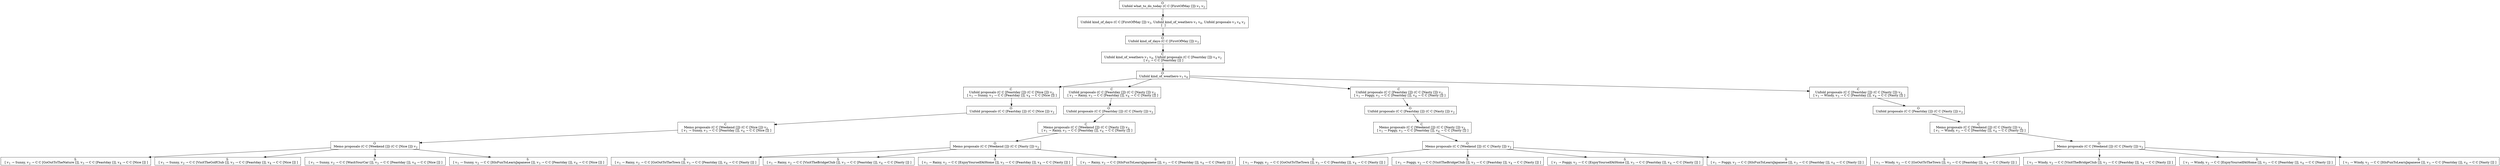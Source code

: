 digraph {
    graph [rankdir=TB
          ,bgcolor=transparent];
    node [shape=box
         ,fillcolor=white
         ,style=filled];
    0 [label=<O <BR/> Unfold what_to_do_today (C C [FirstOfMay []]) v<SUB>1</SUB> v<SUB>2</SUB>>];
    1 [label=<C <BR/> Unfold kind_of_dayo (C C [FirstOfMay []]) v<SUB>3</SUB>, Unfold kind_of_weathero v<SUB>1</SUB> v<SUB>4</SUB>, Unfold proposalo v<SUB>3</SUB> v<SUB>4</SUB> v<SUB>2</SUB> <BR/>  [  ] >];
    2 [label=<O <BR/> Unfold kind_of_dayo (C C [FirstOfMay []]) v<SUB>3</SUB>>];
    3 [label=<C <BR/> Unfold kind_of_weathero v<SUB>1</SUB> v<SUB>4</SUB>, Unfold proposalo (C C [Feastday []]) v<SUB>4</SUB> v<SUB>2</SUB> <BR/>  [ v<SUB>3</SUB> &rarr; C C [Feastday []] ] >];
    4 [label=<O <BR/> Unfold kind_of_weathero v<SUB>1</SUB> v<SUB>4</SUB>>];
    5 [label=<C <BR/> Unfold proposalo (C C [Feastday []]) (C C [Nice []]) v<SUB>2</SUB> <BR/>  [ v<SUB>1</SUB> &rarr; Sunny, v<SUB>3</SUB> &rarr; C C [Feastday []], v<SUB>4</SUB> &rarr; C C [Nice []] ] >];
    6 [label=<C <BR/> Unfold proposalo (C C [Feastday []]) (C C [Nasty []]) v<SUB>2</SUB> <BR/>  [ v<SUB>1</SUB> &rarr; Rainy, v<SUB>3</SUB> &rarr; C C [Feastday []], v<SUB>4</SUB> &rarr; C C [Nasty []] ] >];
    7 [label=<C <BR/> Unfold proposalo (C C [Feastday []]) (C C [Nasty []]) v<SUB>2</SUB> <BR/>  [ v<SUB>1</SUB> &rarr; Foggy, v<SUB>3</SUB> &rarr; C C [Feastday []], v<SUB>4</SUB> &rarr; C C [Nasty []] ] >];
    8 [label=<C <BR/> Unfold proposalo (C C [Feastday []]) (C C [Nasty []]) v<SUB>2</SUB> <BR/>  [ v<SUB>1</SUB> &rarr; Windy, v<SUB>3</SUB> &rarr; C C [Feastday []], v<SUB>4</SUB> &rarr; C C [Nasty []] ] >];
    9 [label=<O <BR/> Unfold proposalo (C C [Feastday []]) (C C [Nice []]) v<SUB>2</SUB>>];
    10 [label=<C <BR/> Memo proposalo (C C [Weekend []]) (C C [Nice []]) v<SUB>2</SUB> <BR/>  [ v<SUB>1</SUB> &rarr; Sunny, v<SUB>3</SUB> &rarr; C C [Feastday []], v<SUB>4</SUB> &rarr; C C [Nice []] ] >];
    11 [label=<O <BR/> Memo proposalo (C C [Weekend []]) (C C [Nice []]) v<SUB>2</SUB>>];
    12 [label=<S <BR/>  [ v<SUB>1</SUB> &rarr; Sunny, v<SUB>2</SUB> &rarr; C C [GoOutToTheNature []], v<SUB>3</SUB> &rarr; C C [Feastday []], v<SUB>4</SUB> &rarr; C C [Nice []] ] >];
    13 [label=<S <BR/>  [ v<SUB>1</SUB> &rarr; Sunny, v<SUB>2</SUB> &rarr; C C [VisitTheGolfClub []], v<SUB>3</SUB> &rarr; C C [Feastday []], v<SUB>4</SUB> &rarr; C C [Nice []] ] >];
    14 [label=<S <BR/>  [ v<SUB>1</SUB> &rarr; Sunny, v<SUB>2</SUB> &rarr; C C [WashYourCar []], v<SUB>3</SUB> &rarr; C C [Feastday []], v<SUB>4</SUB> &rarr; C C [Nice []] ] >];
    15 [label=<S <BR/>  [ v<SUB>1</SUB> &rarr; Sunny, v<SUB>2</SUB> &rarr; C C [ItIsFunToLearnJapanese []], v<SUB>3</SUB> &rarr; C C [Feastday []], v<SUB>4</SUB> &rarr; C C [Nice []] ] >];
    16 [label=<O <BR/> Unfold proposalo (C C [Feastday []]) (C C [Nasty []]) v<SUB>2</SUB>>];
    17 [label=<C <BR/> Memo proposalo (C C [Weekend []]) (C C [Nasty []]) v<SUB>2</SUB> <BR/>  [ v<SUB>1</SUB> &rarr; Rainy, v<SUB>3</SUB> &rarr; C C [Feastday []], v<SUB>4</SUB> &rarr; C C [Nasty []] ] >];
    18 [label=<O <BR/> Memo proposalo (C C [Weekend []]) (C C [Nasty []]) v<SUB>2</SUB>>];
    19 [label=<S <BR/>  [ v<SUB>1</SUB> &rarr; Rainy, v<SUB>2</SUB> &rarr; C C [GoOutToTheTown []], v<SUB>3</SUB> &rarr; C C [Feastday []], v<SUB>4</SUB> &rarr; C C [Nasty []] ] >];
    20 [label=<S <BR/>  [ v<SUB>1</SUB> &rarr; Rainy, v<SUB>2</SUB> &rarr; C C [VisitTheBridgeClub []], v<SUB>3</SUB> &rarr; C C [Feastday []], v<SUB>4</SUB> &rarr; C C [Nasty []] ] >];
    21 [label=<S <BR/>  [ v<SUB>1</SUB> &rarr; Rainy, v<SUB>2</SUB> &rarr; C C [EnjoyYourselfAtHome []], v<SUB>3</SUB> &rarr; C C [Feastday []], v<SUB>4</SUB> &rarr; C C [Nasty []] ] >];
    22 [label=<S <BR/>  [ v<SUB>1</SUB> &rarr; Rainy, v<SUB>2</SUB> &rarr; C C [ItIsFunToLearnJapanese []], v<SUB>3</SUB> &rarr; C C [Feastday []], v<SUB>4</SUB> &rarr; C C [Nasty []] ] >];
    23 [label=<O <BR/> Unfold proposalo (C C [Feastday []]) (C C [Nasty []]) v<SUB>2</SUB>>];
    24 [label=<C <BR/> Memo proposalo (C C [Weekend []]) (C C [Nasty []]) v<SUB>2</SUB> <BR/>  [ v<SUB>1</SUB> &rarr; Foggy, v<SUB>3</SUB> &rarr; C C [Feastday []], v<SUB>4</SUB> &rarr; C C [Nasty []] ] >];
    25 [label=<O <BR/> Memo proposalo (C C [Weekend []]) (C C [Nasty []]) v<SUB>2</SUB>>];
    26 [label=<S <BR/>  [ v<SUB>1</SUB> &rarr; Foggy, v<SUB>2</SUB> &rarr; C C [GoOutToTheTown []], v<SUB>3</SUB> &rarr; C C [Feastday []], v<SUB>4</SUB> &rarr; C C [Nasty []] ] >];
    27 [label=<S <BR/>  [ v<SUB>1</SUB> &rarr; Foggy, v<SUB>2</SUB> &rarr; C C [VisitTheBridgeClub []], v<SUB>3</SUB> &rarr; C C [Feastday []], v<SUB>4</SUB> &rarr; C C [Nasty []] ] >];
    28 [label=<S <BR/>  [ v<SUB>1</SUB> &rarr; Foggy, v<SUB>2</SUB> &rarr; C C [EnjoyYourselfAtHome []], v<SUB>3</SUB> &rarr; C C [Feastday []], v<SUB>4</SUB> &rarr; C C [Nasty []] ] >];
    29 [label=<S <BR/>  [ v<SUB>1</SUB> &rarr; Foggy, v<SUB>2</SUB> &rarr; C C [ItIsFunToLearnJapanese []], v<SUB>3</SUB> &rarr; C C [Feastday []], v<SUB>4</SUB> &rarr; C C [Nasty []] ] >];
    30 [label=<O <BR/> Unfold proposalo (C C [Feastday []]) (C C [Nasty []]) v<SUB>2</SUB>>];
    31 [label=<C <BR/> Memo proposalo (C C [Weekend []]) (C C [Nasty []]) v<SUB>2</SUB> <BR/>  [ v<SUB>1</SUB> &rarr; Windy, v<SUB>3</SUB> &rarr; C C [Feastday []], v<SUB>4</SUB> &rarr; C C [Nasty []] ] >];
    32 [label=<O <BR/> Memo proposalo (C C [Weekend []]) (C C [Nasty []]) v<SUB>2</SUB>>];
    33 [label=<S <BR/>  [ v<SUB>1</SUB> &rarr; Windy, v<SUB>2</SUB> &rarr; C C [GoOutToTheTown []], v<SUB>3</SUB> &rarr; C C [Feastday []], v<SUB>4</SUB> &rarr; C C [Nasty []] ] >];
    34 [label=<S <BR/>  [ v<SUB>1</SUB> &rarr; Windy, v<SUB>2</SUB> &rarr; C C [VisitTheBridgeClub []], v<SUB>3</SUB> &rarr; C C [Feastday []], v<SUB>4</SUB> &rarr; C C [Nasty []] ] >];
    35 [label=<S <BR/>  [ v<SUB>1</SUB> &rarr; Windy, v<SUB>2</SUB> &rarr; C C [EnjoyYourselfAtHome []], v<SUB>3</SUB> &rarr; C C [Feastday []], v<SUB>4</SUB> &rarr; C C [Nasty []] ] >];
    36 [label=<S <BR/>  [ v<SUB>1</SUB> &rarr; Windy, v<SUB>2</SUB> &rarr; C C [ItIsFunToLearnJapanese []], v<SUB>3</SUB> &rarr; C C [Feastday []], v<SUB>4</SUB> &rarr; C C [Nasty []] ] >];
    0 -> 1 [label=""];
    1 -> 2 [label=""];
    2 -> 3 [label=""];
    3 -> 4 [label=""];
    4 -> 5 [label=""];
    4 -> 6 [label=""];
    4 -> 7 [label=""];
    4 -> 8 [label=""];
    5 -> 9 [label=""];
    6 -> 16 [label=""];
    7 -> 23 [label=""];
    8 -> 30 [label=""];
    9 -> 10 [label=""];
    10 -> 11 [label=""];
    11 -> 12 [label=""];
    11 -> 13 [label=""];
    11 -> 14 [label=""];
    11 -> 15 [label=""];
    16 -> 17 [label=""];
    17 -> 18 [label=""];
    18 -> 19 [label=""];
    18 -> 20 [label=""];
    18 -> 21 [label=""];
    18 -> 22 [label=""];
    23 -> 24 [label=""];
    24 -> 25 [label=""];
    25 -> 26 [label=""];
    25 -> 27 [label=""];
    25 -> 28 [label=""];
    25 -> 29 [label=""];
    30 -> 31 [label=""];
    31 -> 32 [label=""];
    32 -> 33 [label=""];
    32 -> 34 [label=""];
    32 -> 35 [label=""];
    32 -> 36 [label=""];
}